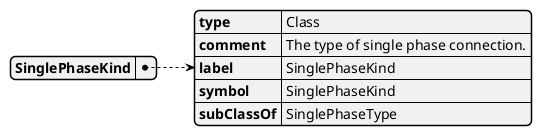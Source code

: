 @startjson
{
  "SinglePhaseKind": {
    "type": "Class",
    "comment": "The type of single phase connection.",
    "label": "SinglePhaseKind",
    "symbol": "SinglePhaseKind",
    "subClassOf": "SinglePhaseType"
  }
}
@endjson
